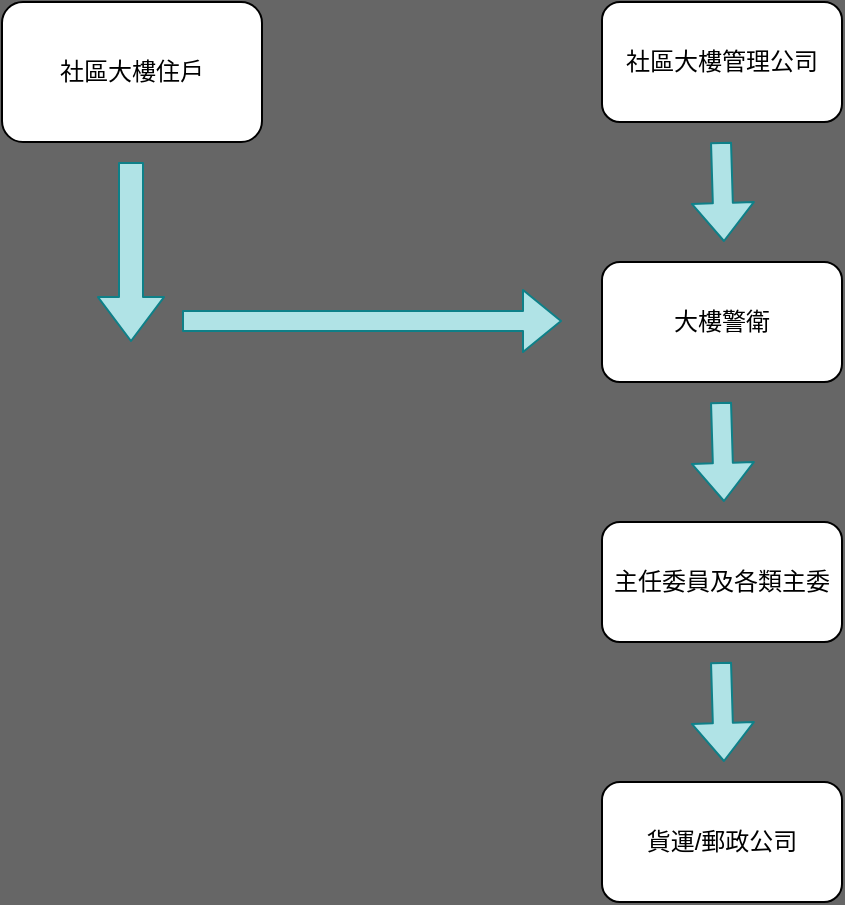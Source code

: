 <mxfile>
    <diagram id="gRmHA12vW5pVBMB11AYZ" name="第1頁">
        <mxGraphModel dx="1130" dy="1956" grid="1" gridSize="10" guides="1" tooltips="1" connect="1" arrows="1" fold="1" page="1" pageScale="1" pageWidth="827" pageHeight="1169" background="#666666" math="0" shadow="0">
            <root>
                <mxCell id="0"/>
                <mxCell id="1" parent="0"/>
                <mxCell id="2" value="社區大樓住戶" style="rounded=1;whiteSpace=wrap;html=1;" vertex="1" parent="1">
                    <mxGeometry x="40" y="-480" width="130" height="70" as="geometry"/>
                </mxCell>
                <mxCell id="3" value="" style="shape=flexArrow;endArrow=classic;html=1;width=12;endSize=6.99;fillColor=#b0e3e6;strokeColor=#0e8088;" edge="1" parent="1">
                    <mxGeometry width="50" height="50" relative="1" as="geometry">
                        <mxPoint x="104.5" y="-400" as="sourcePoint"/>
                        <mxPoint x="104.5" y="-310" as="targetPoint"/>
                    </mxGeometry>
                </mxCell>
                <mxCell id="4" value="" style="shape=flexArrow;endArrow=classic;html=1;fillColor=#b0e3e6;strokeColor=#0e8088;" edge="1" parent="1">
                    <mxGeometry width="50" height="50" relative="1" as="geometry">
                        <mxPoint x="130" y="-320.5" as="sourcePoint"/>
                        <mxPoint x="320" y="-320.5" as="targetPoint"/>
                    </mxGeometry>
                </mxCell>
                <mxCell id="5" value="大樓警衛" style="rounded=1;whiteSpace=wrap;html=1;" vertex="1" parent="1">
                    <mxGeometry x="340" y="-350" width="120" height="60" as="geometry"/>
                </mxCell>
                <mxCell id="6" value="" style="shape=flexArrow;endArrow=classic;html=1;fillColor=#b0e3e6;strokeColor=#0e8088;" edge="1" parent="1">
                    <mxGeometry width="50" height="50" relative="1" as="geometry">
                        <mxPoint x="399.5" y="-410" as="sourcePoint"/>
                        <mxPoint x="401" y="-360" as="targetPoint"/>
                    </mxGeometry>
                </mxCell>
                <mxCell id="7" value="社區大樓管理公司" style="rounded=1;whiteSpace=wrap;html=1;" vertex="1" parent="1">
                    <mxGeometry x="340" y="-480" width="120" height="60" as="geometry"/>
                </mxCell>
                <mxCell id="9" value="主任委員及各類主委" style="rounded=1;whiteSpace=wrap;html=1;" vertex="1" parent="1">
                    <mxGeometry x="340" y="-220" width="120" height="60" as="geometry"/>
                </mxCell>
                <mxCell id="10" value="" style="shape=flexArrow;endArrow=classic;html=1;fillColor=#b0e3e6;strokeColor=#0e8088;" edge="1" parent="1">
                    <mxGeometry width="50" height="50" relative="1" as="geometry">
                        <mxPoint x="399.5" y="-280" as="sourcePoint"/>
                        <mxPoint x="401" y="-230" as="targetPoint"/>
                    </mxGeometry>
                </mxCell>
                <mxCell id="11" value="貨運/郵政公司" style="rounded=1;whiteSpace=wrap;html=1;" vertex="1" parent="1">
                    <mxGeometry x="340" y="-90" width="120" height="60" as="geometry"/>
                </mxCell>
                <mxCell id="12" value="" style="shape=flexArrow;endArrow=classic;html=1;fillColor=#b0e3e6;strokeColor=#0e8088;" edge="1" parent="1">
                    <mxGeometry width="50" height="50" relative="1" as="geometry">
                        <mxPoint x="399.5" y="-150" as="sourcePoint"/>
                        <mxPoint x="401" y="-100" as="targetPoint"/>
                    </mxGeometry>
                </mxCell>
            </root>
        </mxGraphModel>
    </diagram>
</mxfile>